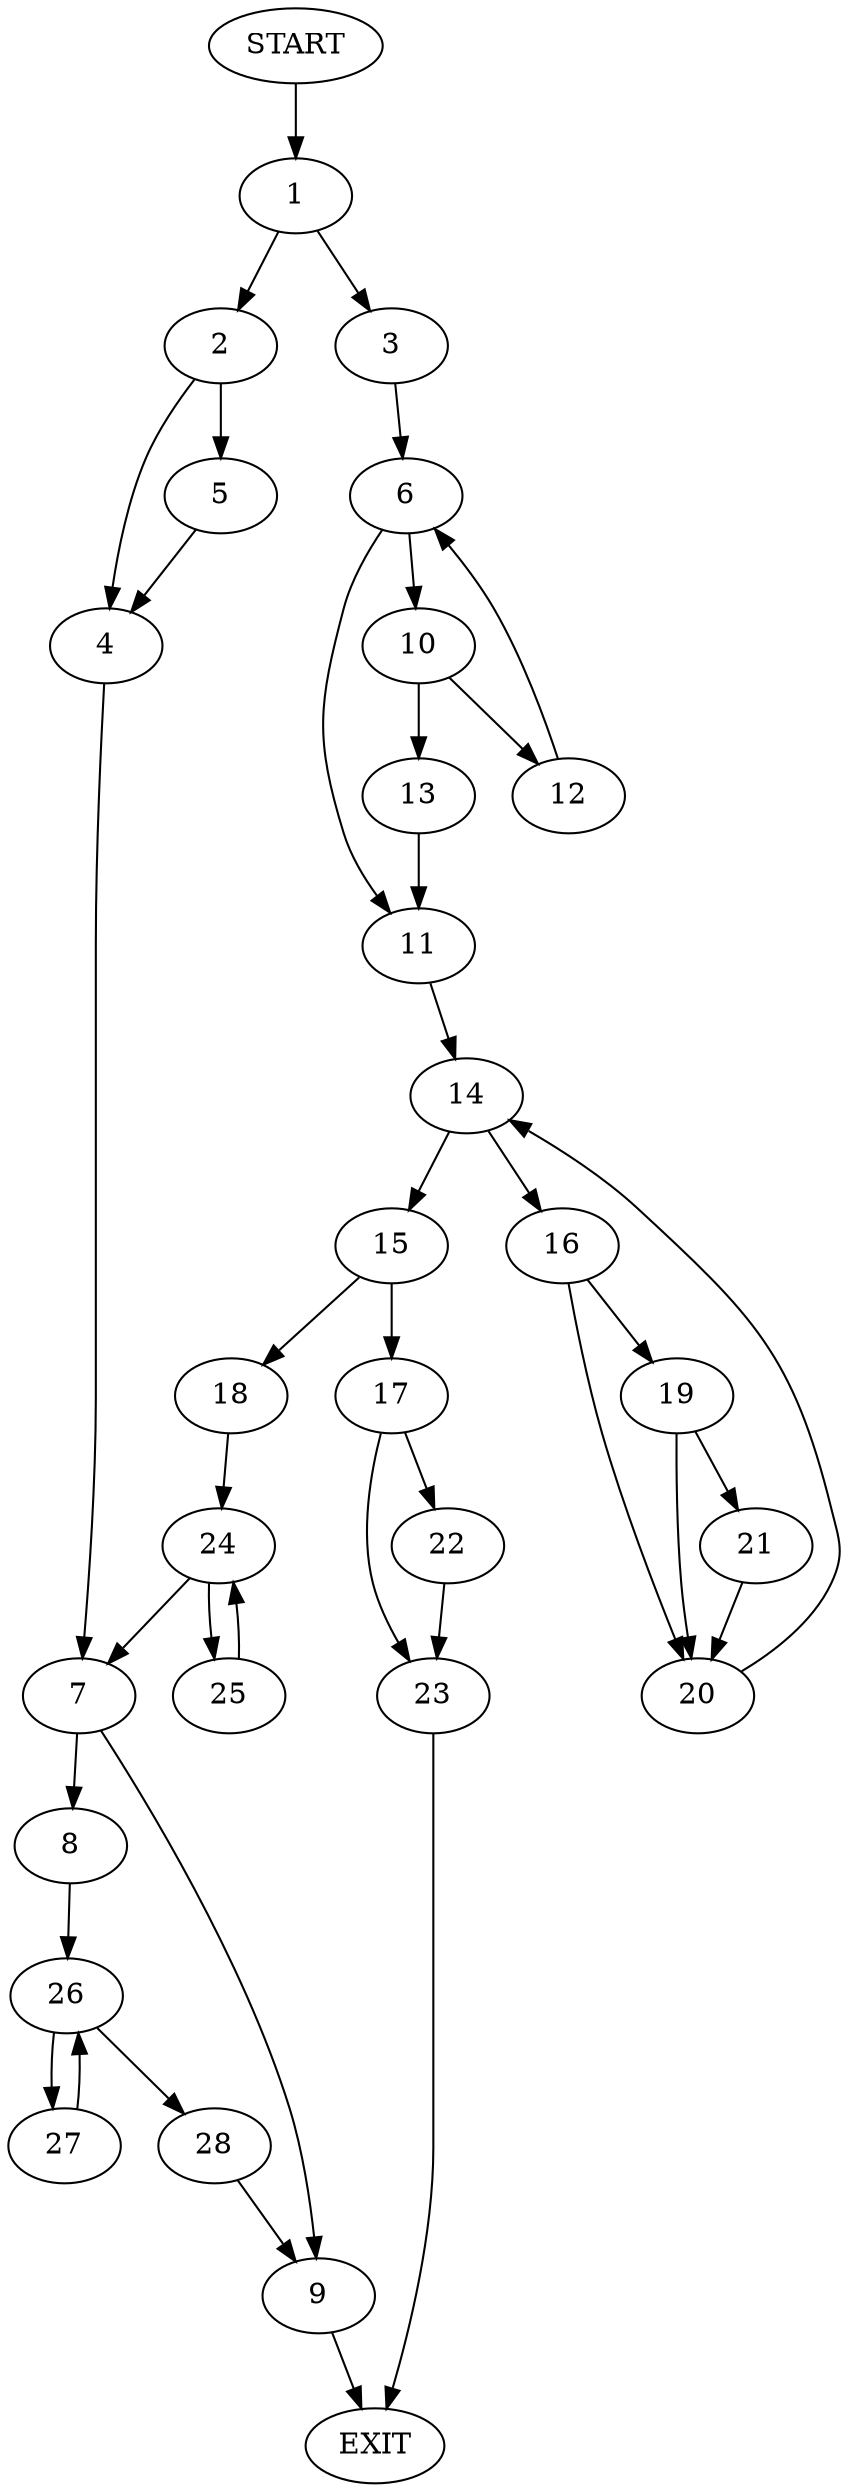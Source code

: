 digraph {
0 [label="START"]
29 [label="EXIT"]
0 -> 1
1 -> 2
1 -> 3
2 -> 4
2 -> 5
3 -> 6
4 -> 7
5 -> 4
7 -> 8
7 -> 9
6 -> 10
6 -> 11
10 -> 12
10 -> 13
11 -> 14
12 -> 6
13 -> 11
14 -> 15
14 -> 16
15 -> 17
15 -> 18
16 -> 19
16 -> 20
19 -> 20
19 -> 21
20 -> 14
21 -> 20
17 -> 22
17 -> 23
18 -> 24
22 -> 23
23 -> 29
24 -> 25
24 -> 7
25 -> 24
8 -> 26
9 -> 29
26 -> 27
26 -> 28
28 -> 9
27 -> 26
}
